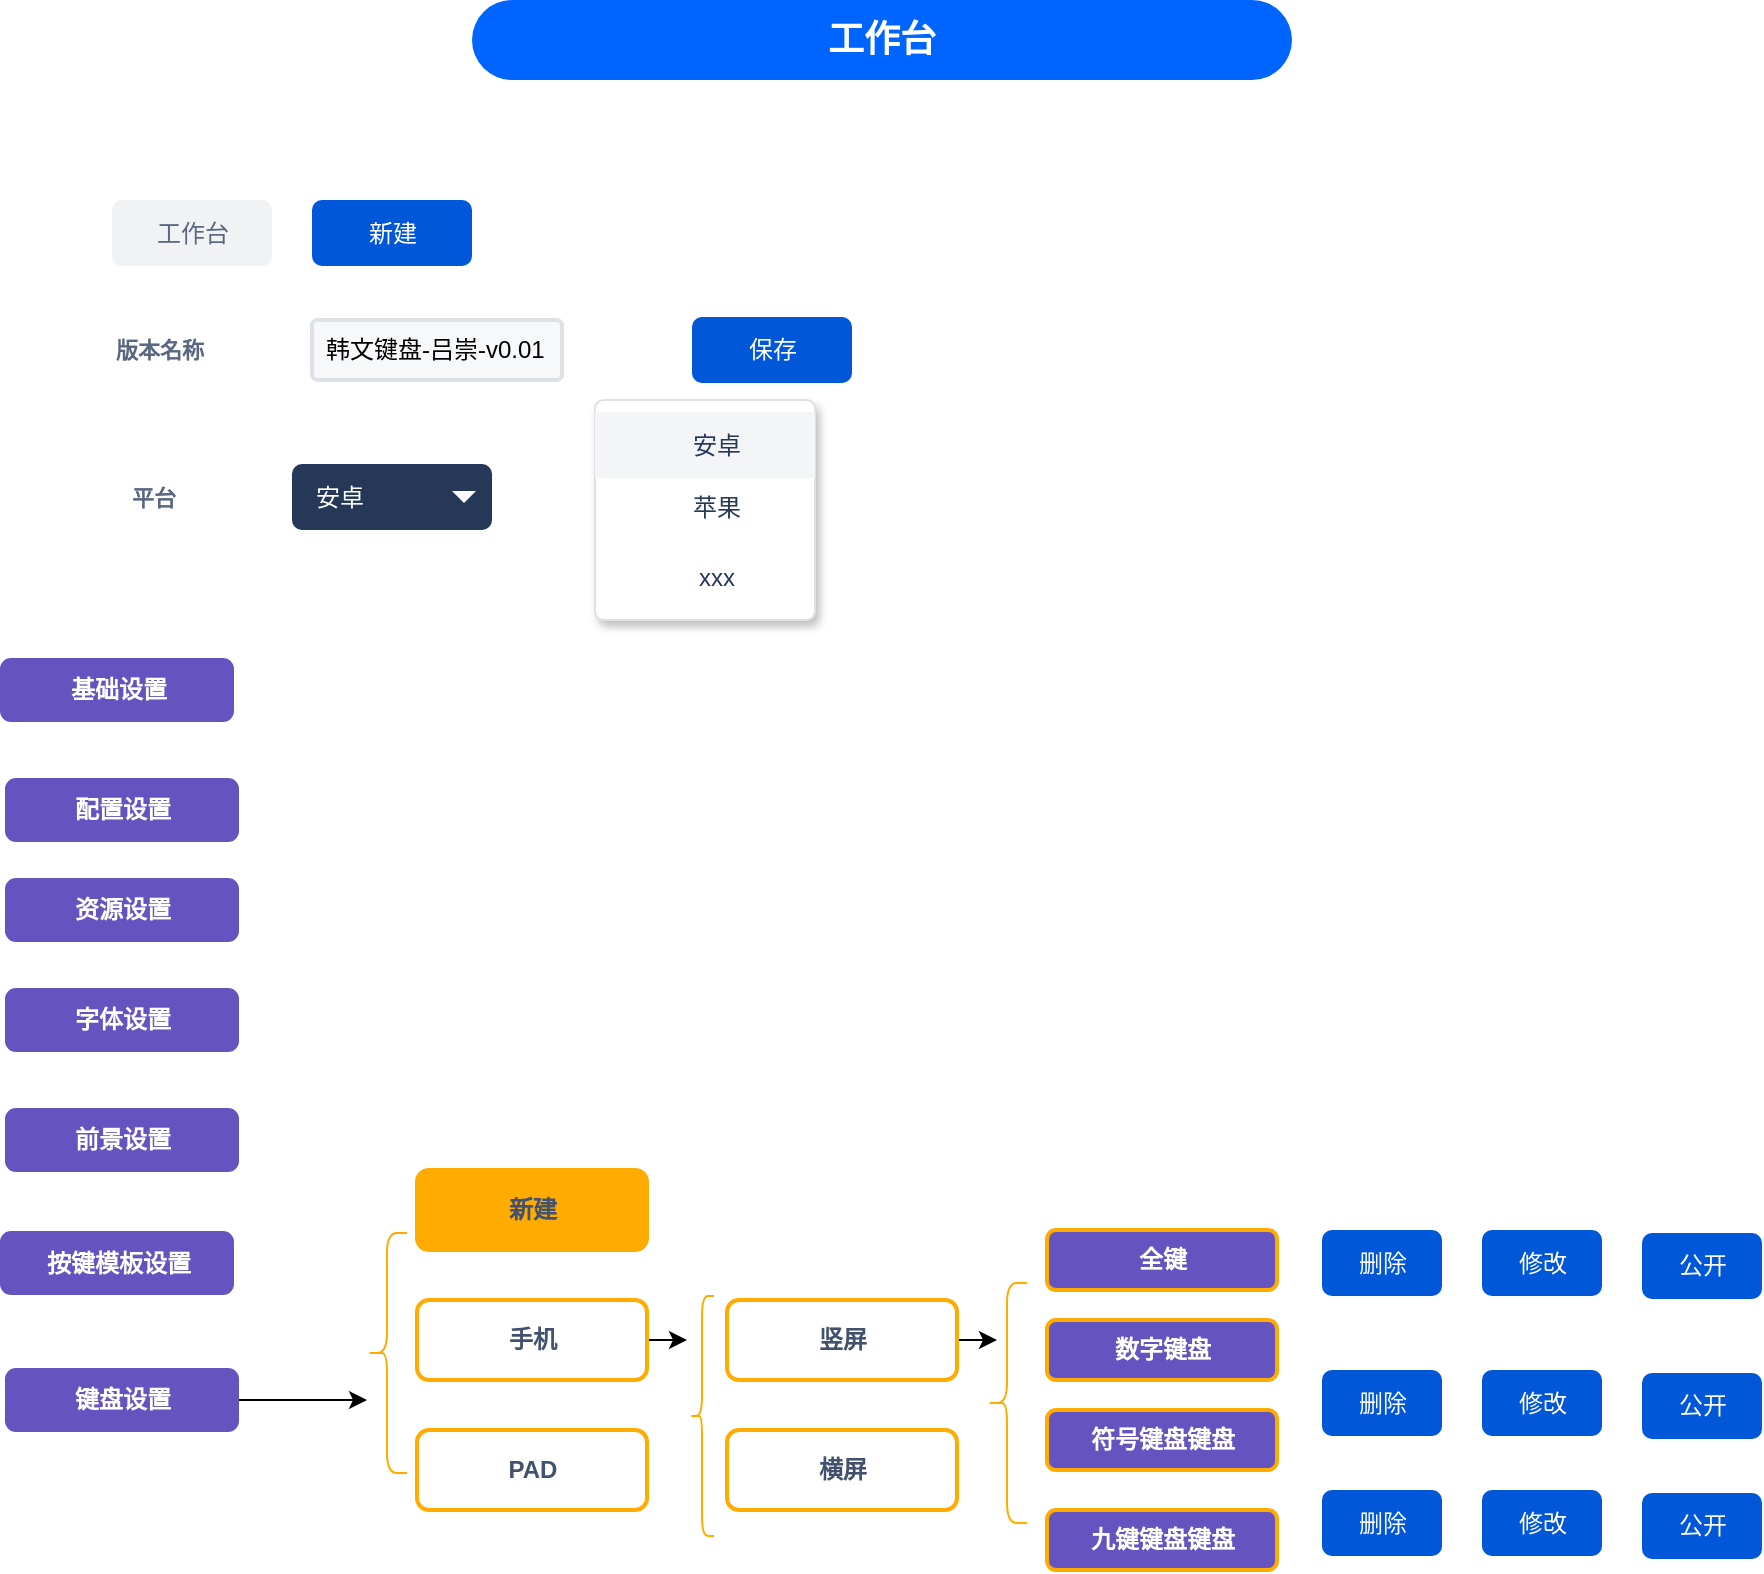 <mxfile version="12.4.3" type="github" pages="1">
  <diagram id="4SOQRiWlkUt7vbGKZp-k" name="第 1 页">
    <mxGraphModel dx="1038" dy="572" grid="1" gridSize="10" guides="1" tooltips="1" connect="1" arrows="1" fold="1" page="1" pageScale="1" pageWidth="2339" pageHeight="3300" math="0" shadow="0">
      <root>
        <mxCell id="0"/>
        <mxCell id="1" parent="0"/>
        <mxCell id="qqPKt2ZozTsFfwZ2fv8y-1" value="工作台" style="rounded=1;fillColor=#0065FF;strokeColor=none;html=1;fontColor=#ffffff;align=center;verticalAlign=middle;whiteSpace=wrap;fontSize=18;fontStyle=1;arcSize=50" parent="1" vertex="1">
          <mxGeometry x="260" y="40" width="410" height="40" as="geometry"/>
        </mxCell>
        <mxCell id="qqPKt2ZozTsFfwZ2fv8y-2" value="新建" style="rounded=1;fillColor=#0057D8;align=center;strokeColor=none;html=1;fontColor=#ffffff;fontSize=12" parent="1" vertex="1">
          <mxGeometry x="180" y="140" width="80" height="33" as="geometry"/>
        </mxCell>
        <mxCell id="qqPKt2ZozTsFfwZ2fv8y-3" value="韩文键盘-吕崇-v0.01" style="rounded=1;arcSize=9;fillColor=#F7F8F9;align=left;spacingLeft=5;strokeColor=#DEE1E6;html=1;strokeWidth=2;fontSize=12" parent="1" vertex="1">
          <mxGeometry x="180" y="200" width="125" height="30" as="geometry"/>
        </mxCell>
        <mxCell id="qqPKt2ZozTsFfwZ2fv8y-4" value="版本名称" style="fillColor=none;strokeColor=none;html=1;fontSize=11;fontStyle=0;align=left;fontColor=#596780;fontStyle=1;fontSize=11" parent="1" vertex="1">
          <mxGeometry x="80" y="205" width="60" height="20" as="geometry"/>
        </mxCell>
        <mxCell id="qqPKt2ZozTsFfwZ2fv8y-7" value="保存" style="rounded=1;fillColor=#0057D8;align=center;strokeColor=none;html=1;fontColor=#ffffff;fontSize=12" parent="1" vertex="1">
          <mxGeometry x="370" y="198.5" width="80" height="33" as="geometry"/>
        </mxCell>
        <mxCell id="qqPKt2ZozTsFfwZ2fv8y-8" value="工作台" style="rounded=1;align=center;fillColor=#F1F2F4;strokeColor=none;html=1;fontColor=#596780;fontSize=12" parent="1" vertex="1">
          <mxGeometry x="80" y="140" width="80" height="33" as="geometry"/>
        </mxCell>
        <mxCell id="qqPKt2ZozTsFfwZ2fv8y-9" value="资源设置" style="dashed=0;html=1;rounded=1;fillColor=#6554C0;strokeColor=#6554C0;fontSize=12;align=center;fontStyle=1;strokeWidth=2;fontColor=#ffffff" parent="1" vertex="1">
          <mxGeometry x="27.5" y="480" width="115" height="30" as="geometry"/>
        </mxCell>
        <mxCell id="qqPKt2ZozTsFfwZ2fv8y-10" value="前景设置" style="dashed=0;html=1;rounded=1;fillColor=#6554C0;strokeColor=#6554C0;fontSize=12;align=center;fontStyle=1;strokeWidth=2;fontColor=#ffffff" parent="1" vertex="1">
          <mxGeometry x="27.5" y="595" width="115" height="30" as="geometry"/>
        </mxCell>
        <mxCell id="qqPKt2ZozTsFfwZ2fv8y-11" value="字体设置" style="dashed=0;html=1;rounded=1;fillColor=#6554C0;strokeColor=#6554C0;fontSize=12;align=center;fontStyle=1;strokeWidth=2;fontColor=#ffffff" parent="1" vertex="1">
          <mxGeometry x="27.5" y="535" width="115" height="30" as="geometry"/>
        </mxCell>
        <mxCell id="qqPKt2ZozTsFfwZ2fv8y-12" value="基础设置" style="dashed=0;html=1;rounded=1;fillColor=#6554C0;strokeColor=#6554C0;fontSize=12;align=center;fontStyle=1;strokeWidth=2;fontColor=#ffffff" parent="1" vertex="1">
          <mxGeometry x="25" y="370" width="115" height="30" as="geometry"/>
        </mxCell>
        <mxCell id="qqPKt2ZozTsFfwZ2fv8y-20" style="edgeStyle=orthogonalEdgeStyle;rounded=0;orthogonalLoop=1;jettySize=auto;html=1;" parent="1" source="qqPKt2ZozTsFfwZ2fv8y-13" edge="1">
          <mxGeometry relative="1" as="geometry">
            <mxPoint x="207.5" y="740" as="targetPoint"/>
          </mxGeometry>
        </mxCell>
        <mxCell id="qqPKt2ZozTsFfwZ2fv8y-13" value="键盘设置" style="dashed=0;html=1;rounded=1;fillColor=#6554C0;strokeColor=#6554C0;fontSize=12;align=center;fontStyle=1;strokeWidth=2;fontColor=#ffffff" parent="1" vertex="1">
          <mxGeometry x="27.5" y="725" width="115" height="30" as="geometry"/>
        </mxCell>
        <mxCell id="qqPKt2ZozTsFfwZ2fv8y-22" style="edgeStyle=orthogonalEdgeStyle;rounded=0;orthogonalLoop=1;jettySize=auto;html=1;" parent="1" source="qqPKt2ZozTsFfwZ2fv8y-14" edge="1">
          <mxGeometry relative="1" as="geometry">
            <mxPoint x="522.5" y="710" as="targetPoint"/>
          </mxGeometry>
        </mxCell>
        <mxCell id="qqPKt2ZozTsFfwZ2fv8y-14" value="竖屏" style="dashed=0;html=1;rounded=1;strokeColor=#FFAB00;fontSize=12;align=center;fontStyle=1;strokeWidth=2;fontColor=#42526E" parent="1" vertex="1">
          <mxGeometry x="387.5" y="690" width="115" height="40" as="geometry"/>
        </mxCell>
        <mxCell id="qqPKt2ZozTsFfwZ2fv8y-15" value="横屏" style="dashed=0;html=1;rounded=1;strokeColor=#FFAB00;fontSize=12;align=center;fontStyle=1;strokeWidth=2;fontColor=#42526E" parent="1" vertex="1">
          <mxGeometry x="387.5" y="755" width="115" height="40" as="geometry"/>
        </mxCell>
        <mxCell id="qqPKt2ZozTsFfwZ2fv8y-16" value="全键" style="dashed=0;html=1;rounded=1;fillColor=#6554C0;strokeColor=#FFAB00;fontSize=12;align=center;fontStyle=1;strokeWidth=2;fontColor=#ffffff" parent="1" vertex="1">
          <mxGeometry x="547.5" y="655" width="115" height="30" as="geometry"/>
        </mxCell>
        <mxCell id="qqPKt2ZozTsFfwZ2fv8y-17" value="数字键盘" style="dashed=0;html=1;rounded=1;fillColor=#6554C0;strokeColor=#FFAB00;fontSize=12;align=center;fontStyle=1;strokeWidth=2;fontColor=#ffffff" parent="1" vertex="1">
          <mxGeometry x="547.5" y="700" width="115" height="30" as="geometry"/>
        </mxCell>
        <mxCell id="qqPKt2ZozTsFfwZ2fv8y-18" value="符号键盘键盘" style="dashed=0;html=1;rounded=1;fillColor=#6554C0;strokeColor=#FFAB00;fontSize=12;align=center;fontStyle=1;strokeWidth=2;fontColor=#ffffff" parent="1" vertex="1">
          <mxGeometry x="547.5" y="745" width="115" height="30" as="geometry"/>
        </mxCell>
        <mxCell id="qqPKt2ZozTsFfwZ2fv8y-19" value="九键键盘键盘" style="dashed=0;html=1;rounded=1;fillColor=#6554C0;strokeColor=#FFAB00;fontSize=12;align=center;fontStyle=1;strokeWidth=2;fontColor=#ffffff" parent="1" vertex="1">
          <mxGeometry x="547.5" y="795" width="115" height="30" as="geometry"/>
        </mxCell>
        <mxCell id="qqPKt2ZozTsFfwZ2fv8y-33" value="安卓" style="rounded=1;fillColor=#253858;strokeColor=none;html=1;fontColor=#ffffff;align=left;fontSize=12;spacingLeft=10" parent="1" vertex="1">
          <mxGeometry x="170" y="272" width="100" height="33" as="geometry"/>
        </mxCell>
        <mxCell id="qqPKt2ZozTsFfwZ2fv8y-34" value="" style="shape=triangle;direction=south;fillColor=#ffffff;strokeColor=none;html=1" parent="qqPKt2ZozTsFfwZ2fv8y-33" vertex="1">
          <mxGeometry x="1" y="0.5" width="12" height="6" relative="1" as="geometry">
            <mxPoint x="-20" y="-3" as="offset"/>
          </mxGeometry>
        </mxCell>
        <mxCell id="qqPKt2ZozTsFfwZ2fv8y-35" value="" style="rounded=1;fillColor=#ffffff;strokeColor=#DFE1E5;shadow=1;html=1;arcSize=4;align=center;" parent="1" vertex="1">
          <mxGeometry x="321.5" y="240" width="110" height="110" as="geometry"/>
        </mxCell>
        <mxCell id="qqPKt2ZozTsFfwZ2fv8y-36" value="安卓" style="rounded=0;fillColor=#F4F5F7;strokeColor=none;shadow=0;html=1;align=center;fontSize=12;spacingLeft=10;fontColor=#253858;resizeWidth=1" parent="qqPKt2ZozTsFfwZ2fv8y-35" vertex="1">
          <mxGeometry width="110" height="33" relative="1" as="geometry">
            <mxPoint y="6" as="offset"/>
          </mxGeometry>
        </mxCell>
        <mxCell id="qqPKt2ZozTsFfwZ2fv8y-37" value="苹果" style="rounded=0;fillColor=none;strokeColor=none;shadow=0;html=1;align=center;fontSize=12;spacingLeft=10;fontColor=#253858;resizeWidth=1" parent="qqPKt2ZozTsFfwZ2fv8y-35" vertex="1">
          <mxGeometry width="110" height="30" relative="1" as="geometry">
            <mxPoint y="39" as="offset"/>
          </mxGeometry>
        </mxCell>
        <mxCell id="qqPKt2ZozTsFfwZ2fv8y-38" value="xxx" style="rounded=0;fillColor=none;strokeColor=none;shadow=0;html=1;align=center;fontSize=12;spacingLeft=10;fontColor=#253858;resizeWidth=1" parent="qqPKt2ZozTsFfwZ2fv8y-35" vertex="1">
          <mxGeometry width="110" height="33" relative="1" as="geometry">
            <mxPoint y="72" as="offset"/>
          </mxGeometry>
        </mxCell>
        <mxCell id="qqPKt2ZozTsFfwZ2fv8y-39" value="平台" style="fillColor=none;strokeColor=none;html=1;fontSize=11;fontStyle=0;align=left;fontColor=#596780;fontStyle=1;fontSize=11" parent="1" vertex="1">
          <mxGeometry x="87.5" y="278.5" width="60" height="20" as="geometry"/>
        </mxCell>
        <mxCell id="qqPKt2ZozTsFfwZ2fv8y-40" value="新建" style="dashed=0;html=1;rounded=1;strokeColor=#FFAB00;fontSize=12;align=center;fontStyle=1;strokeWidth=2;fontColor=#42526E;fillColor=#FFAB00;" parent="1" vertex="1">
          <mxGeometry x="232.5" y="625" width="115" height="40" as="geometry"/>
        </mxCell>
        <mxCell id="qqPKt2ZozTsFfwZ2fv8y-41" value="删除" style="rounded=1;fillColor=#0057D8;align=center;strokeColor=none;html=1;fontColor=#ffffff;fontSize=12" parent="1" vertex="1">
          <mxGeometry x="685" y="655" width="60" height="33" as="geometry"/>
        </mxCell>
        <mxCell id="qqPKt2ZozTsFfwZ2fv8y-42" value="修改" style="rounded=1;fillColor=#0057D8;align=center;strokeColor=none;html=1;fontColor=#ffffff;fontSize=12" parent="1" vertex="1">
          <mxGeometry x="765" y="655" width="60" height="33" as="geometry"/>
        </mxCell>
        <mxCell id="qqPKt2ZozTsFfwZ2fv8y-43" value="删除" style="rounded=1;fillColor=#0057D8;align=center;strokeColor=none;html=1;fontColor=#ffffff;fontSize=12" parent="1" vertex="1">
          <mxGeometry x="685" y="725" width="60" height="33" as="geometry"/>
        </mxCell>
        <mxCell id="qqPKt2ZozTsFfwZ2fv8y-44" value="修改" style="rounded=1;fillColor=#0057D8;align=center;strokeColor=none;html=1;fontColor=#ffffff;fontSize=12" parent="1" vertex="1">
          <mxGeometry x="765" y="725" width="60" height="33" as="geometry"/>
        </mxCell>
        <mxCell id="qqPKt2ZozTsFfwZ2fv8y-45" value="删除" style="rounded=1;fillColor=#0057D8;align=center;strokeColor=none;html=1;fontColor=#ffffff;fontSize=12" parent="1" vertex="1">
          <mxGeometry x="685" y="785" width="60" height="33" as="geometry"/>
        </mxCell>
        <mxCell id="qqPKt2ZozTsFfwZ2fv8y-46" value="修改" style="rounded=1;fillColor=#0057D8;align=center;strokeColor=none;html=1;fontColor=#ffffff;fontSize=12" parent="1" vertex="1">
          <mxGeometry x="765" y="785" width="60" height="33" as="geometry"/>
        </mxCell>
        <mxCell id="qqPKt2ZozTsFfwZ2fv8y-49" value="" style="edgeStyle=orthogonalEdgeStyle;rounded=0;orthogonalLoop=1;jettySize=auto;html=1;" parent="1" source="qqPKt2ZozTsFfwZ2fv8y-47" edge="1">
          <mxGeometry relative="1" as="geometry">
            <mxPoint x="367.5" y="710" as="targetPoint"/>
          </mxGeometry>
        </mxCell>
        <mxCell id="qqPKt2ZozTsFfwZ2fv8y-47" value="手机" style="dashed=0;html=1;rounded=1;strokeColor=#FFAB00;fontSize=12;align=center;fontStyle=1;strokeWidth=2;fontColor=#42526E" parent="1" vertex="1">
          <mxGeometry x="232.5" y="690" width="115" height="40" as="geometry"/>
        </mxCell>
        <mxCell id="qqPKt2ZozTsFfwZ2fv8y-48" value="PAD" style="dashed=0;html=1;rounded=1;strokeColor=#FFAB00;fontSize=12;align=center;fontStyle=1;strokeWidth=2;fontColor=#42526E" parent="1" vertex="1">
          <mxGeometry x="232.5" y="755" width="115" height="40" as="geometry"/>
        </mxCell>
        <mxCell id="qqPKt2ZozTsFfwZ2fv8y-50" value="按键模板设置" style="dashed=0;html=1;rounded=1;fillColor=#6554C0;strokeColor=#6554C0;fontSize=12;align=center;fontStyle=1;strokeWidth=2;fontColor=#ffffff" parent="1" vertex="1">
          <mxGeometry x="25" y="656.5" width="115" height="30" as="geometry"/>
        </mxCell>
        <mxCell id="qqPKt2ZozTsFfwZ2fv8y-51" value="" style="shape=curlyBracket;whiteSpace=wrap;html=1;rounded=1;strokeColor=#FFAB00;fillColor=#FFAB00;" parent="1" vertex="1">
          <mxGeometry x="207.5" y="656.5" width="20" height="120" as="geometry"/>
        </mxCell>
        <mxCell id="qqPKt2ZozTsFfwZ2fv8y-52" value="" style="shape=curlyBracket;whiteSpace=wrap;html=1;rounded=1;strokeColor=#FFAB00;fillColor=#FFAB00;" parent="1" vertex="1">
          <mxGeometry x="369" y="688" width="12" height="120" as="geometry"/>
        </mxCell>
        <mxCell id="qqPKt2ZozTsFfwZ2fv8y-53" value="" style="shape=curlyBracket;whiteSpace=wrap;html=1;rounded=1;strokeColor=#FFAB00;fillColor=#FFAB00;" parent="1" vertex="1">
          <mxGeometry x="517.5" y="681.5" width="20" height="120" as="geometry"/>
        </mxCell>
        <mxCell id="qqPKt2ZozTsFfwZ2fv8y-54" value="公开" style="rounded=1;fillColor=#0057D8;align=center;strokeColor=none;html=1;fontColor=#ffffff;fontSize=12" parent="1" vertex="1">
          <mxGeometry x="845" y="656.5" width="60" height="33" as="geometry"/>
        </mxCell>
        <mxCell id="qqPKt2ZozTsFfwZ2fv8y-55" value="公开" style="rounded=1;fillColor=#0057D8;align=center;strokeColor=none;html=1;fontColor=#ffffff;fontSize=12" parent="1" vertex="1">
          <mxGeometry x="845" y="726.5" width="60" height="33" as="geometry"/>
        </mxCell>
        <mxCell id="qqPKt2ZozTsFfwZ2fv8y-56" value="公开" style="rounded=1;fillColor=#0057D8;align=center;strokeColor=none;html=1;fontColor=#ffffff;fontSize=12" parent="1" vertex="1">
          <mxGeometry x="845" y="786.5" width="60" height="33" as="geometry"/>
        </mxCell>
        <mxCell id="rOYwQ7m1Tq0KAZyNn6Vy-1" value="配置设置" style="dashed=0;html=1;rounded=1;fillColor=#6554C0;strokeColor=#6554C0;fontSize=12;align=center;fontStyle=1;strokeWidth=2;fontColor=#ffffff" vertex="1" parent="1">
          <mxGeometry x="27.5" y="430" width="115" height="30" as="geometry"/>
        </mxCell>
      </root>
    </mxGraphModel>
  </diagram>
</mxfile>
